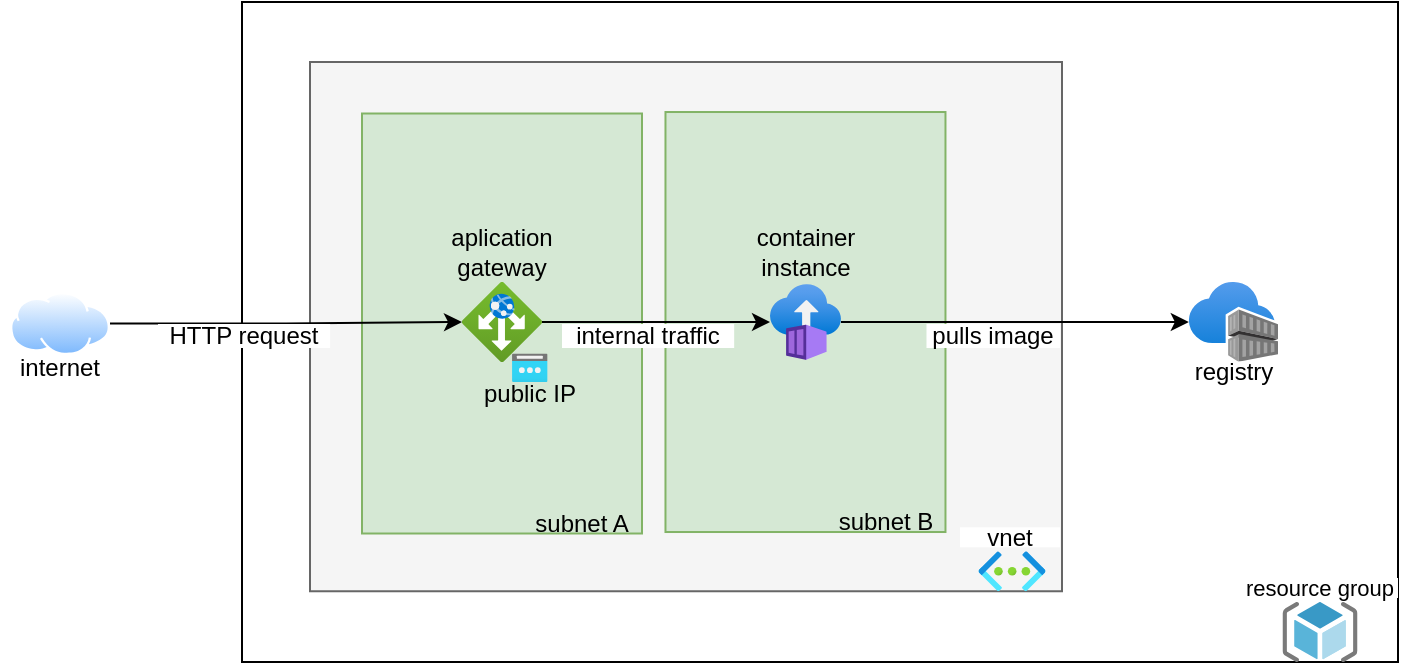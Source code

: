 <mxfile version="20.8.22" type="google"><diagram name="Página-1" id="YrScUDJ2LSQ99uJgNime"><mxGraphModel grid="1" page="1" gridSize="10" guides="1" tooltips="1" connect="1" arrows="1" fold="1" pageScale="1" pageWidth="827" pageHeight="1169" math="0" shadow="0"><root><mxCell id="0"/><mxCell id="1" parent="0"/><mxCell id="ezMAVl1CotM1aWVCaOkX-6" value="" style="rounded=0;whiteSpace=wrap;html=1;" vertex="1" parent="1"><mxGeometry x="150" y="300" width="578" height="330" as="geometry"/></mxCell><mxCell id="ezMAVl1CotM1aWVCaOkX-15" value="" style="rounded=0;whiteSpace=wrap;html=1;fillColor=#f5f5f5;fontColor=#333333;strokeColor=#666666;" vertex="1" parent="1"><mxGeometry x="184" y="330" width="376" height="264.63" as="geometry"/></mxCell><mxCell id="ezMAVl1CotM1aWVCaOkX-21" value="" style="rounded=0;whiteSpace=wrap;html=1;fillColor=#d5e8d4;strokeColor=#82b366;" vertex="1" parent="1"><mxGeometry x="361.74" y="355.01" width="140" height="210" as="geometry"/></mxCell><mxCell id="ezMAVl1CotM1aWVCaOkX-19" value="" style="rounded=0;whiteSpace=wrap;html=1;fillColor=#d5e8d4;strokeColor=#82b366;" vertex="1" parent="1"><mxGeometry x="210" y="355.75" width="140" height="210" as="geometry"/></mxCell><mxCell id="ezMAVl1CotM1aWVCaOkX-23" style="edgeStyle=orthogonalEdgeStyle;rounded=0;orthogonalLoop=1;jettySize=auto;html=1;" edge="1" parent="1" source="ezMAVl1CotM1aWVCaOkX-1" target="ezMAVl1CotM1aWVCaOkX-3"><mxGeometry relative="1" as="geometry"/></mxCell><mxCell id="ezMAVl1CotM1aWVCaOkX-1" value="" style="aspect=fixed;html=1;points=[];align=center;image;fontSize=12;image=img/lib/azure2/networking/Application_Gateways.svg;" vertex="1" parent="1"><mxGeometry x="260" y="440.01" width="40" height="40" as="geometry"/></mxCell><mxCell id="ezMAVl1CotM1aWVCaOkX-25" style="edgeStyle=orthogonalEdgeStyle;rounded=0;orthogonalLoop=1;jettySize=auto;html=1;" edge="1" parent="1" source="ezMAVl1CotM1aWVCaOkX-3" target="ezMAVl1CotM1aWVCaOkX-4"><mxGeometry relative="1" as="geometry"/></mxCell><mxCell id="ezMAVl1CotM1aWVCaOkX-3" value="" style="aspect=fixed;html=1;points=[];align=center;image;fontSize=12;image=img/lib/azure2/containers/Container_Instances.svg;" vertex="1" parent="1"><mxGeometry x="414" y="440.88" width="35.48" height="38.25" as="geometry"/></mxCell><mxCell id="ezMAVl1CotM1aWVCaOkX-4" value="" style="aspect=fixed;html=1;points=[];align=center;image;fontSize=12;image=img/lib/azure2/containers/Container_Registries.svg;" vertex="1" parent="1"><mxGeometry x="623.41" y="440.01" width="44.59" height="40" as="geometry"/></mxCell><mxCell id="ezMAVl1CotM1aWVCaOkX-11" style="edgeStyle=orthogonalEdgeStyle;rounded=0;orthogonalLoop=1;jettySize=auto;html=1;" edge="1" parent="1" source="ezMAVl1CotM1aWVCaOkX-7" target="ezMAVl1CotM1aWVCaOkX-1"><mxGeometry relative="1" as="geometry"/></mxCell><mxCell id="ezMAVl1CotM1aWVCaOkX-7" value="" style="aspect=fixed;perimeter=ellipsePerimeter;html=1;align=center;shadow=0;dashed=0;spacingTop=3;image;image=img/lib/active_directory/internet_cloud.svg;" vertex="1" parent="1"><mxGeometry x="34" y="445" width="50" height="31.5" as="geometry"/></mxCell><mxCell id="ezMAVl1CotM1aWVCaOkX-8" value="" style="aspect=fixed;html=1;points=[];align=center;image;fontSize=12;image=img/lib/azure2/networking/Public_IP_Addresses.svg;" vertex="1" parent="1"><mxGeometry x="285" y="475.75" width="17.81" height="14.25" as="geometry"/></mxCell><mxCell id="ezMAVl1CotM1aWVCaOkX-9" value="aplication gateway" style="text;html=1;strokeColor=none;fillColor=none;align=center;verticalAlign=middle;whiteSpace=wrap;rounded=0;" vertex="1" parent="1"><mxGeometry x="250" y="410.01" width="60" height="30" as="geometry"/></mxCell><mxCell id="ezMAVl1CotM1aWVCaOkX-10" value="public IP" style="text;html=1;strokeColor=none;fillColor=none;align=center;verticalAlign=middle;whiteSpace=wrap;rounded=0;" vertex="1" parent="1"><mxGeometry x="263.91" y="490.75" width="60" height="10" as="geometry"/></mxCell><mxCell id="ezMAVl1CotM1aWVCaOkX-12" value="internet" style="text;html=1;strokeColor=none;fillColor=default;align=center;verticalAlign=middle;whiteSpace=wrap;rounded=0;" vertex="1" parent="1"><mxGeometry x="29" y="477.75" width="60" height="10" as="geometry"/></mxCell><mxCell id="ezMAVl1CotM1aWVCaOkX-13" value="" style="sketch=0;aspect=fixed;html=1;points=[];align=center;image;fontSize=12;image=img/lib/mscae/ResourceGroup.svg;" vertex="1" parent="1"><mxGeometry x="670.25" y="600" width="37.5" height="30" as="geometry"/></mxCell><mxCell id="ezMAVl1CotM1aWVCaOkX-14" value="resource group" style="text;html=1;strokeColor=none;fillColor=default;align=center;verticalAlign=middle;whiteSpace=wrap;rounded=0;fontSize=11;" vertex="1" parent="1"><mxGeometry x="650" y="588" width="78" height="10" as="geometry"/></mxCell><mxCell id="ezMAVl1CotM1aWVCaOkX-16" value="" style="aspect=fixed;html=1;points=[];align=center;image;fontSize=12;image=img/lib/azure2/networking/Virtual_Networks.svg;" vertex="1" parent="1"><mxGeometry x="518.25" y="574.63" width="33.5" height="20" as="geometry"/></mxCell><mxCell id="ezMAVl1CotM1aWVCaOkX-17" value="vnet" style="text;html=1;strokeColor=none;fillColor=default;align=center;verticalAlign=middle;whiteSpace=wrap;rounded=0;" vertex="1" parent="1"><mxGeometry x="509" y="562.63" width="50" height="10" as="geometry"/></mxCell><mxCell id="ezMAVl1CotM1aWVCaOkX-18" value="container instance" style="text;html=1;strokeColor=none;fillColor=none;align=center;verticalAlign=middle;whiteSpace=wrap;rounded=0;" vertex="1" parent="1"><mxGeometry x="401.74" y="410.01" width="60" height="30" as="geometry"/></mxCell><mxCell id="ezMAVl1CotM1aWVCaOkX-20" value="subnet A" style="text;html=1;strokeColor=none;fillColor=none;align=center;verticalAlign=middle;whiteSpace=wrap;rounded=0;" vertex="1" parent="1"><mxGeometry x="290" y="555.75" width="60" height="10" as="geometry"/></mxCell><mxCell id="ezMAVl1CotM1aWVCaOkX-22" value="subnet B" style="text;html=1;strokeColor=none;fillColor=none;align=center;verticalAlign=middle;whiteSpace=wrap;rounded=0;" vertex="1" parent="1"><mxGeometry x="441.74" y="555.01" width="60" height="10" as="geometry"/></mxCell><mxCell id="ezMAVl1CotM1aWVCaOkX-24" value="registry" style="text;html=1;strokeColor=none;fillColor=default;align=center;verticalAlign=middle;whiteSpace=wrap;rounded=0;" vertex="1" parent="1"><mxGeometry x="615.7" y="479.75" width="60" height="10" as="geometry"/></mxCell><mxCell id="ezMAVl1CotM1aWVCaOkX-26" value="pulls image" style="text;html=1;strokeColor=none;fillColor=default;align=center;verticalAlign=middle;whiteSpace=wrap;rounded=0;" vertex="1" parent="1"><mxGeometry x="492.25" y="461" width="66.75" height="12" as="geometry"/></mxCell><mxCell id="ezMAVl1CotM1aWVCaOkX-28" value="internal traffic" style="text;html=1;strokeColor=none;fillColor=default;align=center;verticalAlign=middle;whiteSpace=wrap;rounded=0;" vertex="1" parent="1"><mxGeometry x="310" y="461" width="86.09" height="12" as="geometry"/></mxCell><mxCell id="ezMAVl1CotM1aWVCaOkX-29" value="HTTP request" style="text;html=1;strokeColor=none;fillColor=default;align=center;verticalAlign=middle;whiteSpace=wrap;rounded=0;" vertex="1" parent="1"><mxGeometry x="108" y="461" width="86.09" height="12" as="geometry"/></mxCell></root></mxGraphModel></diagram></mxfile>